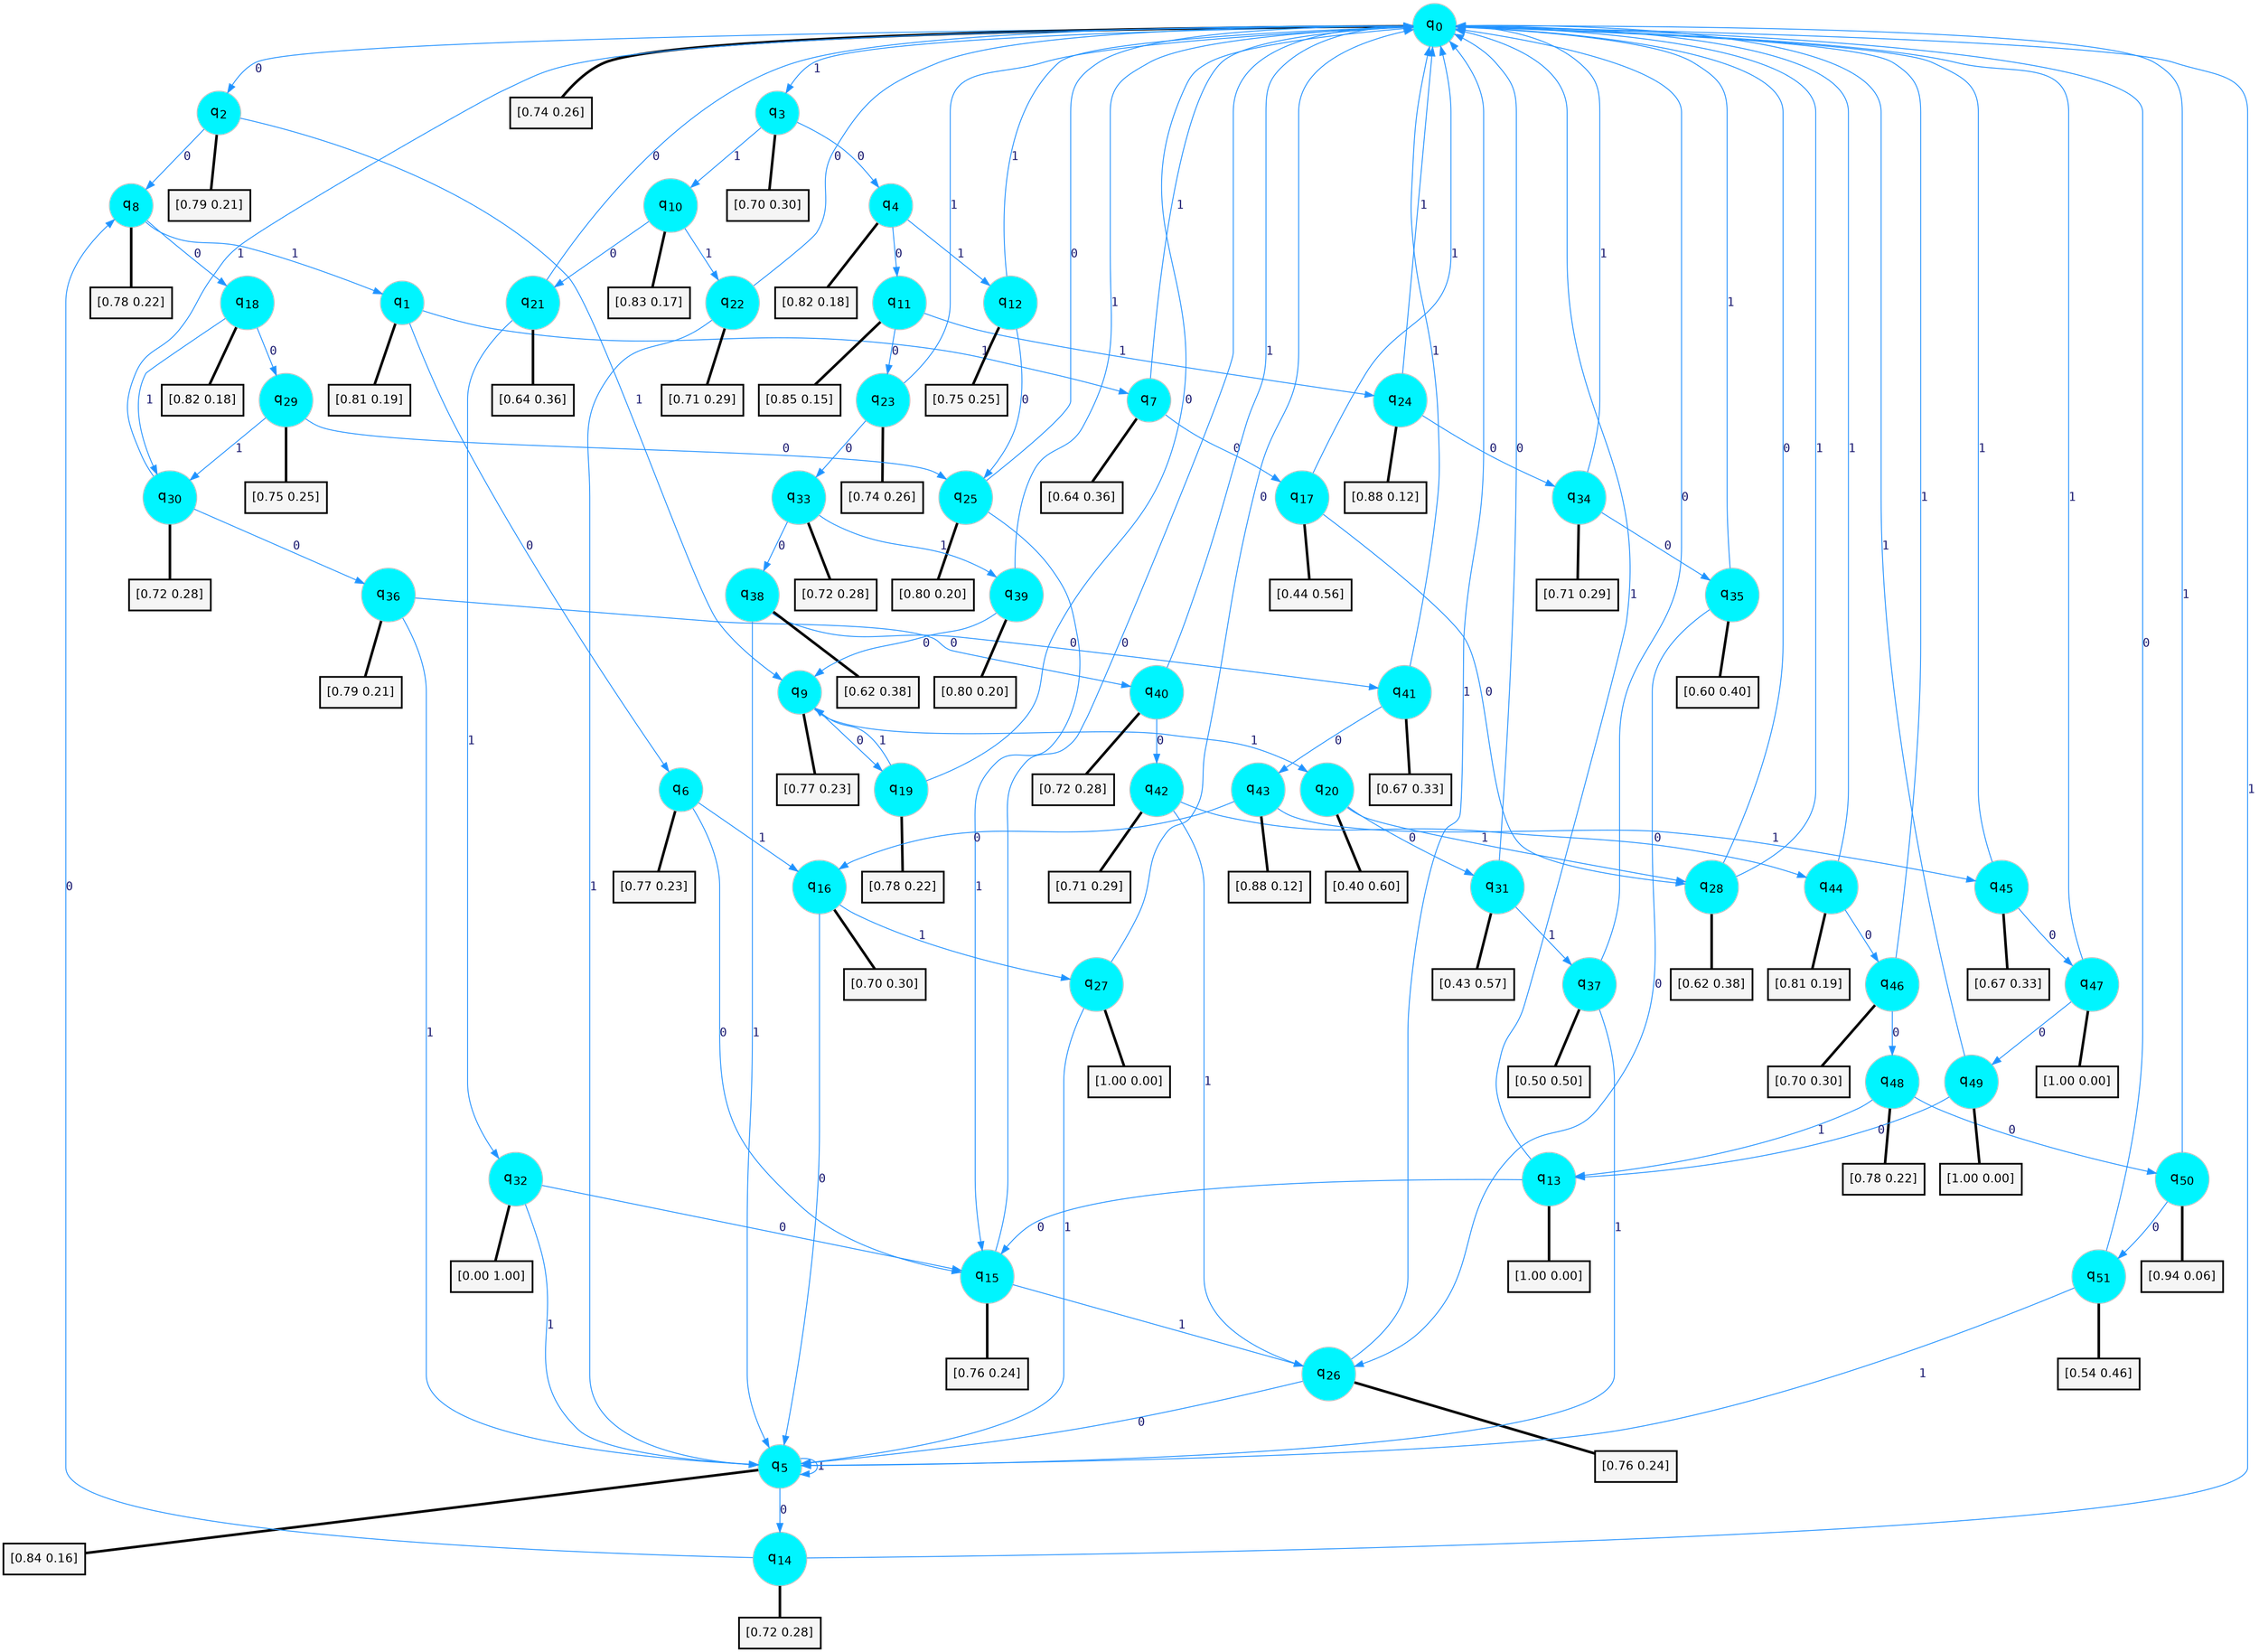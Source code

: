digraph G {
graph [
bgcolor=transparent, dpi=300, rankdir=TD, size="40,25"];
node [
color=gray, fillcolor=turquoise1, fontcolor=black, fontname=Helvetica, fontsize=16, fontweight=bold, shape=circle, style=filled];
edge [
arrowsize=1, color=dodgerblue1, fontcolor=midnightblue, fontname=courier, fontweight=bold, penwidth=1, style=solid, weight=20];
0[label=<q<SUB>0</SUB>>];
1[label=<q<SUB>1</SUB>>];
2[label=<q<SUB>2</SUB>>];
3[label=<q<SUB>3</SUB>>];
4[label=<q<SUB>4</SUB>>];
5[label=<q<SUB>5</SUB>>];
6[label=<q<SUB>6</SUB>>];
7[label=<q<SUB>7</SUB>>];
8[label=<q<SUB>8</SUB>>];
9[label=<q<SUB>9</SUB>>];
10[label=<q<SUB>10</SUB>>];
11[label=<q<SUB>11</SUB>>];
12[label=<q<SUB>12</SUB>>];
13[label=<q<SUB>13</SUB>>];
14[label=<q<SUB>14</SUB>>];
15[label=<q<SUB>15</SUB>>];
16[label=<q<SUB>16</SUB>>];
17[label=<q<SUB>17</SUB>>];
18[label=<q<SUB>18</SUB>>];
19[label=<q<SUB>19</SUB>>];
20[label=<q<SUB>20</SUB>>];
21[label=<q<SUB>21</SUB>>];
22[label=<q<SUB>22</SUB>>];
23[label=<q<SUB>23</SUB>>];
24[label=<q<SUB>24</SUB>>];
25[label=<q<SUB>25</SUB>>];
26[label=<q<SUB>26</SUB>>];
27[label=<q<SUB>27</SUB>>];
28[label=<q<SUB>28</SUB>>];
29[label=<q<SUB>29</SUB>>];
30[label=<q<SUB>30</SUB>>];
31[label=<q<SUB>31</SUB>>];
32[label=<q<SUB>32</SUB>>];
33[label=<q<SUB>33</SUB>>];
34[label=<q<SUB>34</SUB>>];
35[label=<q<SUB>35</SUB>>];
36[label=<q<SUB>36</SUB>>];
37[label=<q<SUB>37</SUB>>];
38[label=<q<SUB>38</SUB>>];
39[label=<q<SUB>39</SUB>>];
40[label=<q<SUB>40</SUB>>];
41[label=<q<SUB>41</SUB>>];
42[label=<q<SUB>42</SUB>>];
43[label=<q<SUB>43</SUB>>];
44[label=<q<SUB>44</SUB>>];
45[label=<q<SUB>45</SUB>>];
46[label=<q<SUB>46</SUB>>];
47[label=<q<SUB>47</SUB>>];
48[label=<q<SUB>48</SUB>>];
49[label=<q<SUB>49</SUB>>];
50[label=<q<SUB>50</SUB>>];
51[label=<q<SUB>51</SUB>>];
52[label="[0.74 0.26]", shape=box,fontcolor=black, fontname=Helvetica, fontsize=14, penwidth=2, fillcolor=whitesmoke,color=black];
53[label="[0.81 0.19]", shape=box,fontcolor=black, fontname=Helvetica, fontsize=14, penwidth=2, fillcolor=whitesmoke,color=black];
54[label="[0.79 0.21]", shape=box,fontcolor=black, fontname=Helvetica, fontsize=14, penwidth=2, fillcolor=whitesmoke,color=black];
55[label="[0.70 0.30]", shape=box,fontcolor=black, fontname=Helvetica, fontsize=14, penwidth=2, fillcolor=whitesmoke,color=black];
56[label="[0.82 0.18]", shape=box,fontcolor=black, fontname=Helvetica, fontsize=14, penwidth=2, fillcolor=whitesmoke,color=black];
57[label="[0.84 0.16]", shape=box,fontcolor=black, fontname=Helvetica, fontsize=14, penwidth=2, fillcolor=whitesmoke,color=black];
58[label="[0.77 0.23]", shape=box,fontcolor=black, fontname=Helvetica, fontsize=14, penwidth=2, fillcolor=whitesmoke,color=black];
59[label="[0.64 0.36]", shape=box,fontcolor=black, fontname=Helvetica, fontsize=14, penwidth=2, fillcolor=whitesmoke,color=black];
60[label="[0.78 0.22]", shape=box,fontcolor=black, fontname=Helvetica, fontsize=14, penwidth=2, fillcolor=whitesmoke,color=black];
61[label="[0.77 0.23]", shape=box,fontcolor=black, fontname=Helvetica, fontsize=14, penwidth=2, fillcolor=whitesmoke,color=black];
62[label="[0.83 0.17]", shape=box,fontcolor=black, fontname=Helvetica, fontsize=14, penwidth=2, fillcolor=whitesmoke,color=black];
63[label="[0.85 0.15]", shape=box,fontcolor=black, fontname=Helvetica, fontsize=14, penwidth=2, fillcolor=whitesmoke,color=black];
64[label="[0.75 0.25]", shape=box,fontcolor=black, fontname=Helvetica, fontsize=14, penwidth=2, fillcolor=whitesmoke,color=black];
65[label="[1.00 0.00]", shape=box,fontcolor=black, fontname=Helvetica, fontsize=14, penwidth=2, fillcolor=whitesmoke,color=black];
66[label="[0.72 0.28]", shape=box,fontcolor=black, fontname=Helvetica, fontsize=14, penwidth=2, fillcolor=whitesmoke,color=black];
67[label="[0.76 0.24]", shape=box,fontcolor=black, fontname=Helvetica, fontsize=14, penwidth=2, fillcolor=whitesmoke,color=black];
68[label="[0.70 0.30]", shape=box,fontcolor=black, fontname=Helvetica, fontsize=14, penwidth=2, fillcolor=whitesmoke,color=black];
69[label="[0.44 0.56]", shape=box,fontcolor=black, fontname=Helvetica, fontsize=14, penwidth=2, fillcolor=whitesmoke,color=black];
70[label="[0.82 0.18]", shape=box,fontcolor=black, fontname=Helvetica, fontsize=14, penwidth=2, fillcolor=whitesmoke,color=black];
71[label="[0.78 0.22]", shape=box,fontcolor=black, fontname=Helvetica, fontsize=14, penwidth=2, fillcolor=whitesmoke,color=black];
72[label="[0.40 0.60]", shape=box,fontcolor=black, fontname=Helvetica, fontsize=14, penwidth=2, fillcolor=whitesmoke,color=black];
73[label="[0.64 0.36]", shape=box,fontcolor=black, fontname=Helvetica, fontsize=14, penwidth=2, fillcolor=whitesmoke,color=black];
74[label="[0.71 0.29]", shape=box,fontcolor=black, fontname=Helvetica, fontsize=14, penwidth=2, fillcolor=whitesmoke,color=black];
75[label="[0.74 0.26]", shape=box,fontcolor=black, fontname=Helvetica, fontsize=14, penwidth=2, fillcolor=whitesmoke,color=black];
76[label="[0.88 0.12]", shape=box,fontcolor=black, fontname=Helvetica, fontsize=14, penwidth=2, fillcolor=whitesmoke,color=black];
77[label="[0.80 0.20]", shape=box,fontcolor=black, fontname=Helvetica, fontsize=14, penwidth=2, fillcolor=whitesmoke,color=black];
78[label="[0.76 0.24]", shape=box,fontcolor=black, fontname=Helvetica, fontsize=14, penwidth=2, fillcolor=whitesmoke,color=black];
79[label="[1.00 0.00]", shape=box,fontcolor=black, fontname=Helvetica, fontsize=14, penwidth=2, fillcolor=whitesmoke,color=black];
80[label="[0.62 0.38]", shape=box,fontcolor=black, fontname=Helvetica, fontsize=14, penwidth=2, fillcolor=whitesmoke,color=black];
81[label="[0.75 0.25]", shape=box,fontcolor=black, fontname=Helvetica, fontsize=14, penwidth=2, fillcolor=whitesmoke,color=black];
82[label="[0.72 0.28]", shape=box,fontcolor=black, fontname=Helvetica, fontsize=14, penwidth=2, fillcolor=whitesmoke,color=black];
83[label="[0.43 0.57]", shape=box,fontcolor=black, fontname=Helvetica, fontsize=14, penwidth=2, fillcolor=whitesmoke,color=black];
84[label="[0.00 1.00]", shape=box,fontcolor=black, fontname=Helvetica, fontsize=14, penwidth=2, fillcolor=whitesmoke,color=black];
85[label="[0.72 0.28]", shape=box,fontcolor=black, fontname=Helvetica, fontsize=14, penwidth=2, fillcolor=whitesmoke,color=black];
86[label="[0.71 0.29]", shape=box,fontcolor=black, fontname=Helvetica, fontsize=14, penwidth=2, fillcolor=whitesmoke,color=black];
87[label="[0.60 0.40]", shape=box,fontcolor=black, fontname=Helvetica, fontsize=14, penwidth=2, fillcolor=whitesmoke,color=black];
88[label="[0.79 0.21]", shape=box,fontcolor=black, fontname=Helvetica, fontsize=14, penwidth=2, fillcolor=whitesmoke,color=black];
89[label="[0.50 0.50]", shape=box,fontcolor=black, fontname=Helvetica, fontsize=14, penwidth=2, fillcolor=whitesmoke,color=black];
90[label="[0.62 0.38]", shape=box,fontcolor=black, fontname=Helvetica, fontsize=14, penwidth=2, fillcolor=whitesmoke,color=black];
91[label="[0.80 0.20]", shape=box,fontcolor=black, fontname=Helvetica, fontsize=14, penwidth=2, fillcolor=whitesmoke,color=black];
92[label="[0.72 0.28]", shape=box,fontcolor=black, fontname=Helvetica, fontsize=14, penwidth=2, fillcolor=whitesmoke,color=black];
93[label="[0.67 0.33]", shape=box,fontcolor=black, fontname=Helvetica, fontsize=14, penwidth=2, fillcolor=whitesmoke,color=black];
94[label="[0.71 0.29]", shape=box,fontcolor=black, fontname=Helvetica, fontsize=14, penwidth=2, fillcolor=whitesmoke,color=black];
95[label="[0.88 0.12]", shape=box,fontcolor=black, fontname=Helvetica, fontsize=14, penwidth=2, fillcolor=whitesmoke,color=black];
96[label="[0.81 0.19]", shape=box,fontcolor=black, fontname=Helvetica, fontsize=14, penwidth=2, fillcolor=whitesmoke,color=black];
97[label="[0.67 0.33]", shape=box,fontcolor=black, fontname=Helvetica, fontsize=14, penwidth=2, fillcolor=whitesmoke,color=black];
98[label="[0.70 0.30]", shape=box,fontcolor=black, fontname=Helvetica, fontsize=14, penwidth=2, fillcolor=whitesmoke,color=black];
99[label="[1.00 0.00]", shape=box,fontcolor=black, fontname=Helvetica, fontsize=14, penwidth=2, fillcolor=whitesmoke,color=black];
100[label="[0.78 0.22]", shape=box,fontcolor=black, fontname=Helvetica, fontsize=14, penwidth=2, fillcolor=whitesmoke,color=black];
101[label="[1.00 0.00]", shape=box,fontcolor=black, fontname=Helvetica, fontsize=14, penwidth=2, fillcolor=whitesmoke,color=black];
102[label="[0.94 0.06]", shape=box,fontcolor=black, fontname=Helvetica, fontsize=14, penwidth=2, fillcolor=whitesmoke,color=black];
103[label="[0.54 0.46]", shape=box,fontcolor=black, fontname=Helvetica, fontsize=14, penwidth=2, fillcolor=whitesmoke,color=black];
0->2 [label=0];
0->3 [label=1];
0->52 [arrowhead=none, penwidth=3,color=black];
1->6 [label=0];
1->7 [label=1];
1->53 [arrowhead=none, penwidth=3,color=black];
2->8 [label=0];
2->9 [label=1];
2->54 [arrowhead=none, penwidth=3,color=black];
3->4 [label=0];
3->10 [label=1];
3->55 [arrowhead=none, penwidth=3,color=black];
4->11 [label=0];
4->12 [label=1];
4->56 [arrowhead=none, penwidth=3,color=black];
5->14 [label=0];
5->5 [label=1];
5->57 [arrowhead=none, penwidth=3,color=black];
6->15 [label=0];
6->16 [label=1];
6->58 [arrowhead=none, penwidth=3,color=black];
7->17 [label=0];
7->0 [label=1];
7->59 [arrowhead=none, penwidth=3,color=black];
8->18 [label=0];
8->1 [label=1];
8->60 [arrowhead=none, penwidth=3,color=black];
9->19 [label=0];
9->20 [label=1];
9->61 [arrowhead=none, penwidth=3,color=black];
10->21 [label=0];
10->22 [label=1];
10->62 [arrowhead=none, penwidth=3,color=black];
11->23 [label=0];
11->24 [label=1];
11->63 [arrowhead=none, penwidth=3,color=black];
12->25 [label=0];
12->0 [label=1];
12->64 [arrowhead=none, penwidth=3,color=black];
13->15 [label=0];
13->0 [label=1];
13->65 [arrowhead=none, penwidth=3,color=black];
14->8 [label=0];
14->0 [label=1];
14->66 [arrowhead=none, penwidth=3,color=black];
15->0 [label=0];
15->26 [label=1];
15->67 [arrowhead=none, penwidth=3,color=black];
16->5 [label=0];
16->27 [label=1];
16->68 [arrowhead=none, penwidth=3,color=black];
17->28 [label=0];
17->0 [label=1];
17->69 [arrowhead=none, penwidth=3,color=black];
18->29 [label=0];
18->30 [label=1];
18->70 [arrowhead=none, penwidth=3,color=black];
19->0 [label=0];
19->9 [label=1];
19->71 [arrowhead=none, penwidth=3,color=black];
20->31 [label=0];
20->28 [label=1];
20->72 [arrowhead=none, penwidth=3,color=black];
21->0 [label=0];
21->32 [label=1];
21->73 [arrowhead=none, penwidth=3,color=black];
22->0 [label=0];
22->5 [label=1];
22->74 [arrowhead=none, penwidth=3,color=black];
23->33 [label=0];
23->0 [label=1];
23->75 [arrowhead=none, penwidth=3,color=black];
24->34 [label=0];
24->0 [label=1];
24->76 [arrowhead=none, penwidth=3,color=black];
25->0 [label=0];
25->15 [label=1];
25->77 [arrowhead=none, penwidth=3,color=black];
26->5 [label=0];
26->0 [label=1];
26->78 [arrowhead=none, penwidth=3,color=black];
27->0 [label=0];
27->5 [label=1];
27->79 [arrowhead=none, penwidth=3,color=black];
28->0 [label=0];
28->0 [label=1];
28->80 [arrowhead=none, penwidth=3,color=black];
29->25 [label=0];
29->30 [label=1];
29->81 [arrowhead=none, penwidth=3,color=black];
30->36 [label=0];
30->0 [label=1];
30->82 [arrowhead=none, penwidth=3,color=black];
31->0 [label=0];
31->37 [label=1];
31->83 [arrowhead=none, penwidth=3,color=black];
32->15 [label=0];
32->5 [label=1];
32->84 [arrowhead=none, penwidth=3,color=black];
33->38 [label=0];
33->39 [label=1];
33->85 [arrowhead=none, penwidth=3,color=black];
34->35 [label=0];
34->0 [label=1];
34->86 [arrowhead=none, penwidth=3,color=black];
35->26 [label=0];
35->0 [label=1];
35->87 [arrowhead=none, penwidth=3,color=black];
36->40 [label=0];
36->5 [label=1];
36->88 [arrowhead=none, penwidth=3,color=black];
37->0 [label=0];
37->5 [label=1];
37->89 [arrowhead=none, penwidth=3,color=black];
38->41 [label=0];
38->5 [label=1];
38->90 [arrowhead=none, penwidth=3,color=black];
39->9 [label=0];
39->0 [label=1];
39->91 [arrowhead=none, penwidth=3,color=black];
40->42 [label=0];
40->0 [label=1];
40->92 [arrowhead=none, penwidth=3,color=black];
41->43 [label=0];
41->0 [label=1];
41->93 [arrowhead=none, penwidth=3,color=black];
42->44 [label=0];
42->26 [label=1];
42->94 [arrowhead=none, penwidth=3,color=black];
43->16 [label=0];
43->45 [label=1];
43->95 [arrowhead=none, penwidth=3,color=black];
44->46 [label=0];
44->0 [label=1];
44->96 [arrowhead=none, penwidth=3,color=black];
45->47 [label=0];
45->0 [label=1];
45->97 [arrowhead=none, penwidth=3,color=black];
46->48 [label=0];
46->0 [label=1];
46->98 [arrowhead=none, penwidth=3,color=black];
47->49 [label=0];
47->0 [label=1];
47->99 [arrowhead=none, penwidth=3,color=black];
48->50 [label=0];
48->13 [label=1];
48->100 [arrowhead=none, penwidth=3,color=black];
49->13 [label=0];
49->0 [label=1];
49->101 [arrowhead=none, penwidth=3,color=black];
50->51 [label=0];
50->0 [label=1];
50->102 [arrowhead=none, penwidth=3,color=black];
51->0 [label=0];
51->5 [label=1];
51->103 [arrowhead=none, penwidth=3,color=black];
}
